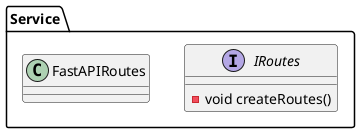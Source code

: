 @startuml trabalho_engenharia_routes

package "Service" {
    interface IRoutes {
        - void createRoutes()
    }

    class FastAPIRoutes{
        
    }
    
}